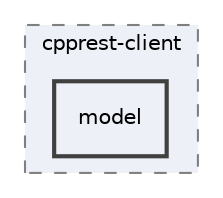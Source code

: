 digraph "src/cpprest-client/model"
{
 // INTERACTIVE_SVG=YES
 // LATEX_PDF_SIZE
  bgcolor="transparent";
  edge [fontname="Helvetica",fontsize="10",labelfontname="Helvetica",labelfontsize="10"];
  node [fontname="Helvetica",fontsize="10",shape=record];
  compound=true
  subgraph clusterdir_eb398a83143cdf1ae671458cb3066092 {
    graph [ bgcolor="#edf0f7", pencolor="grey50", style="filled,dashed,", label="cpprest-client", fontname="Helvetica", fontsize="10", URL="dir_eb398a83143cdf1ae671458cb3066092.html"]
  dir_88dd94e97d7d1b124ce19b1b568e22b1 [shape=box, label="model", style="filled,bold,", fillcolor="#edf0f7", color="grey25", URL="dir_88dd94e97d7d1b124ce19b1b568e22b1.html"];
  }
}
